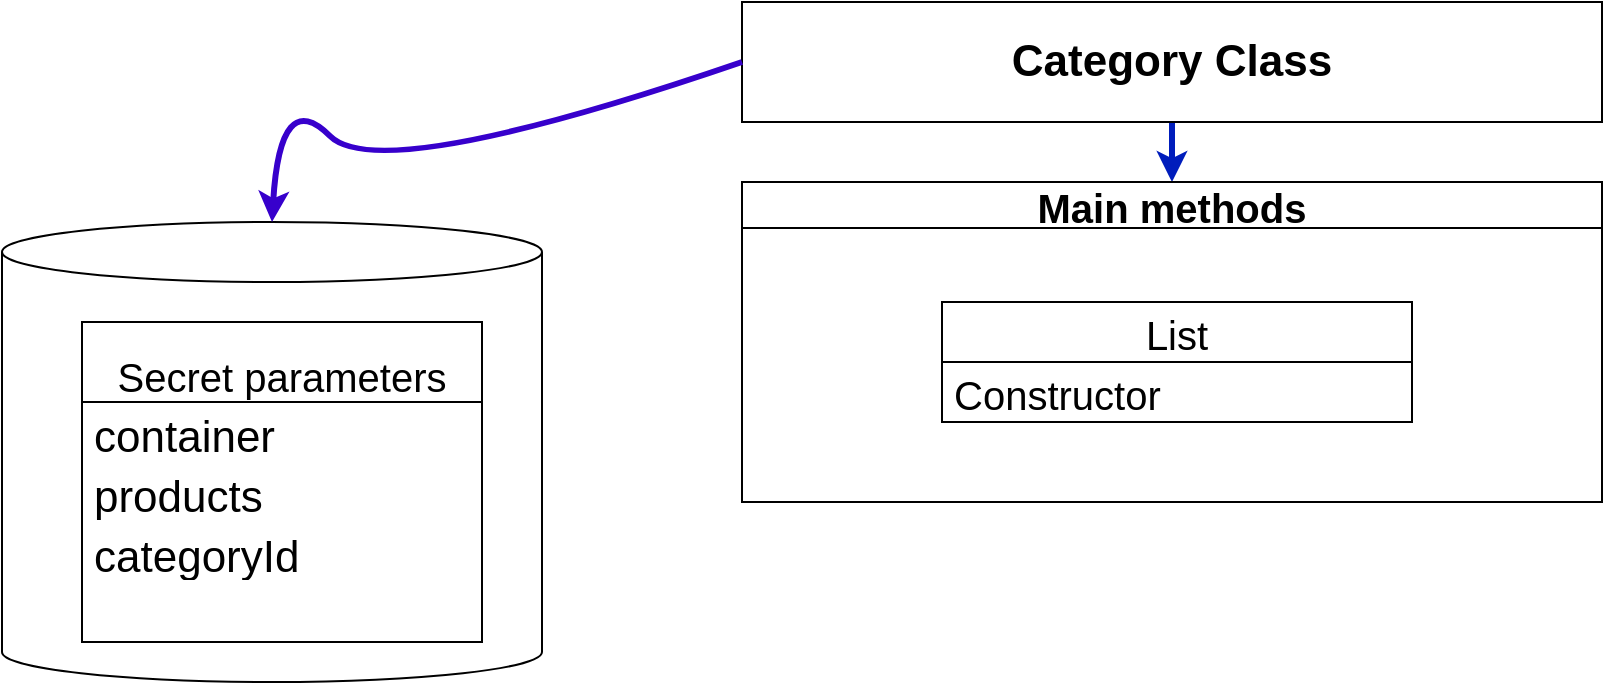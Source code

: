 <mxfile>
    <diagram id="54l9XFI_byiUcIVfojU-" name="Page-1">
        <mxGraphModel dx="2001" dy="604" grid="1" gridSize="10" guides="1" tooltips="1" connect="1" arrows="1" fold="1" page="1" pageScale="1" pageWidth="850" pageHeight="1100" math="0" shadow="0">
            <root>
                <mxCell id="0"/>
                <mxCell id="1" parent="0"/>
                <mxCell id="19" style="edgeStyle=none;html=1;fontSize=20;strokeWidth=3;fillColor=#0050ef;strokeColor=#001DBC;" parent="1" source="3" target="18" edge="1">
                    <mxGeometry relative="1" as="geometry"/>
                </mxCell>
                <mxCell id="3" value="&lt;b&gt;&lt;font style=&quot;font-size: 22px&quot;&gt;Category Class&lt;/font&gt;&lt;/b&gt;" style="rounded=0;whiteSpace=wrap;html=1;" parent="1" vertex="1">
                    <mxGeometry x="240" width="430" height="60" as="geometry"/>
                </mxCell>
                <mxCell id="5" value="" style="shape=cylinder3;whiteSpace=wrap;html=1;boundedLbl=1;backgroundOutline=1;size=15;fontSize=22;" parent="1" vertex="1">
                    <mxGeometry x="-130" y="110" width="270" height="230" as="geometry"/>
                </mxCell>
                <mxCell id="6" value="" style="curved=1;endArrow=classic;html=1;fontSize=22;entryX=0.5;entryY=0;entryDx=0;entryDy=0;entryPerimeter=0;exitX=0;exitY=0.5;exitDx=0;exitDy=0;fillColor=#6a00ff;strokeColor=#3700CC;strokeWidth=3;" parent="1" source="3" target="5" edge="1">
                    <mxGeometry width="50" height="50" relative="1" as="geometry">
                        <mxPoint x="9" y="92" as="sourcePoint"/>
                        <mxPoint x="59" y="42" as="targetPoint"/>
                        <Array as="points">
                            <mxPoint x="59" y="92"/>
                            <mxPoint x="9" y="42"/>
                        </Array>
                    </mxGeometry>
                </mxCell>
                <mxCell id="7" value="&#10;Secret parameters" style="swimlane;fontStyle=0;childLayout=stackLayout;horizontal=1;startSize=40;horizontalStack=0;resizeParent=1;resizeParentMax=0;resizeLast=0;collapsible=1;marginBottom=0;fontSize=20;verticalAlign=bottom;labelPosition=center;verticalLabelPosition=middle;align=center;" parent="1" vertex="1">
                    <mxGeometry x="-90" y="160" width="200" height="160" as="geometry"/>
                </mxCell>
                <mxCell id="8" value="container" style="text;strokeColor=none;fillColor=none;align=left;verticalAlign=middle;spacingLeft=4;spacingRight=4;overflow=hidden;points=[[0,0.5],[1,0.5]];portConstraint=eastwest;rotatable=0;fontSize=22;" parent="7" vertex="1">
                    <mxGeometry y="40" width="200" height="30" as="geometry"/>
                </mxCell>
                <mxCell id="9" value="products" style="text;strokeColor=none;fillColor=none;align=left;verticalAlign=middle;spacingLeft=4;spacingRight=4;overflow=hidden;points=[[0,0.5],[1,0.5]];portConstraint=eastwest;rotatable=0;fontSize=22;" parent="7" vertex="1">
                    <mxGeometry y="70" width="200" height="30" as="geometry"/>
                </mxCell>
                <mxCell id="10" value="categoryId" style="text;strokeColor=none;fillColor=none;align=left;verticalAlign=middle;spacingLeft=4;spacingRight=4;overflow=hidden;points=[[0,0.5],[1,0.5]];portConstraint=eastwest;rotatable=0;fontSize=22;" parent="7" vertex="1">
                    <mxGeometry y="100" width="200" height="30" as="geometry"/>
                </mxCell>
                <mxCell id="17" style="text;strokeColor=none;fillColor=none;align=left;verticalAlign=middle;spacingLeft=4;spacingRight=4;overflow=hidden;points=[[0,0.5],[1,0.5]];portConstraint=eastwest;rotatable=0;fontSize=22;" parent="7" vertex="1">
                    <mxGeometry y="130" width="200" height="30" as="geometry"/>
                </mxCell>
                <mxCell id="18" value="Main methods" style="swimlane;fontSize=20;" parent="1" vertex="1">
                    <mxGeometry x="240" y="90" width="430" height="160" as="geometry"/>
                </mxCell>
                <mxCell id="20" value="List" style="swimlane;fontStyle=0;childLayout=stackLayout;horizontal=1;startSize=30;horizontalStack=0;resizeParent=1;resizeParentMax=0;resizeLast=0;collapsible=1;marginBottom=0;fontSize=20;" parent="18" vertex="1">
                    <mxGeometry x="100" y="60" width="235" height="60" as="geometry"/>
                </mxCell>
                <mxCell id="21" value="Constructor" style="text;strokeColor=none;fillColor=none;align=left;verticalAlign=middle;spacingLeft=4;spacingRight=4;overflow=hidden;points=[[0,0.5],[1,0.5]];portConstraint=eastwest;rotatable=0;fontSize=20;" parent="20" vertex="1">
                    <mxGeometry y="30" width="235" height="30" as="geometry"/>
                </mxCell>
            </root>
        </mxGraphModel>
    </diagram>
</mxfile>